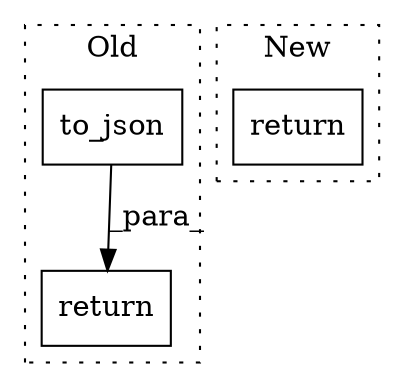 digraph G {
subgraph cluster0 {
1 [label="to_json" a="32" s="4846" l="9" shape="box"];
3 [label="return" a="41" s="4760" l="7" shape="box"];
label = "Old";
style="dotted";
}
subgraph cluster1 {
2 [label="return" a="41" s="4877" l="7" shape="box"];
label = "New";
style="dotted";
}
1 -> 3 [label="_para_"];
}